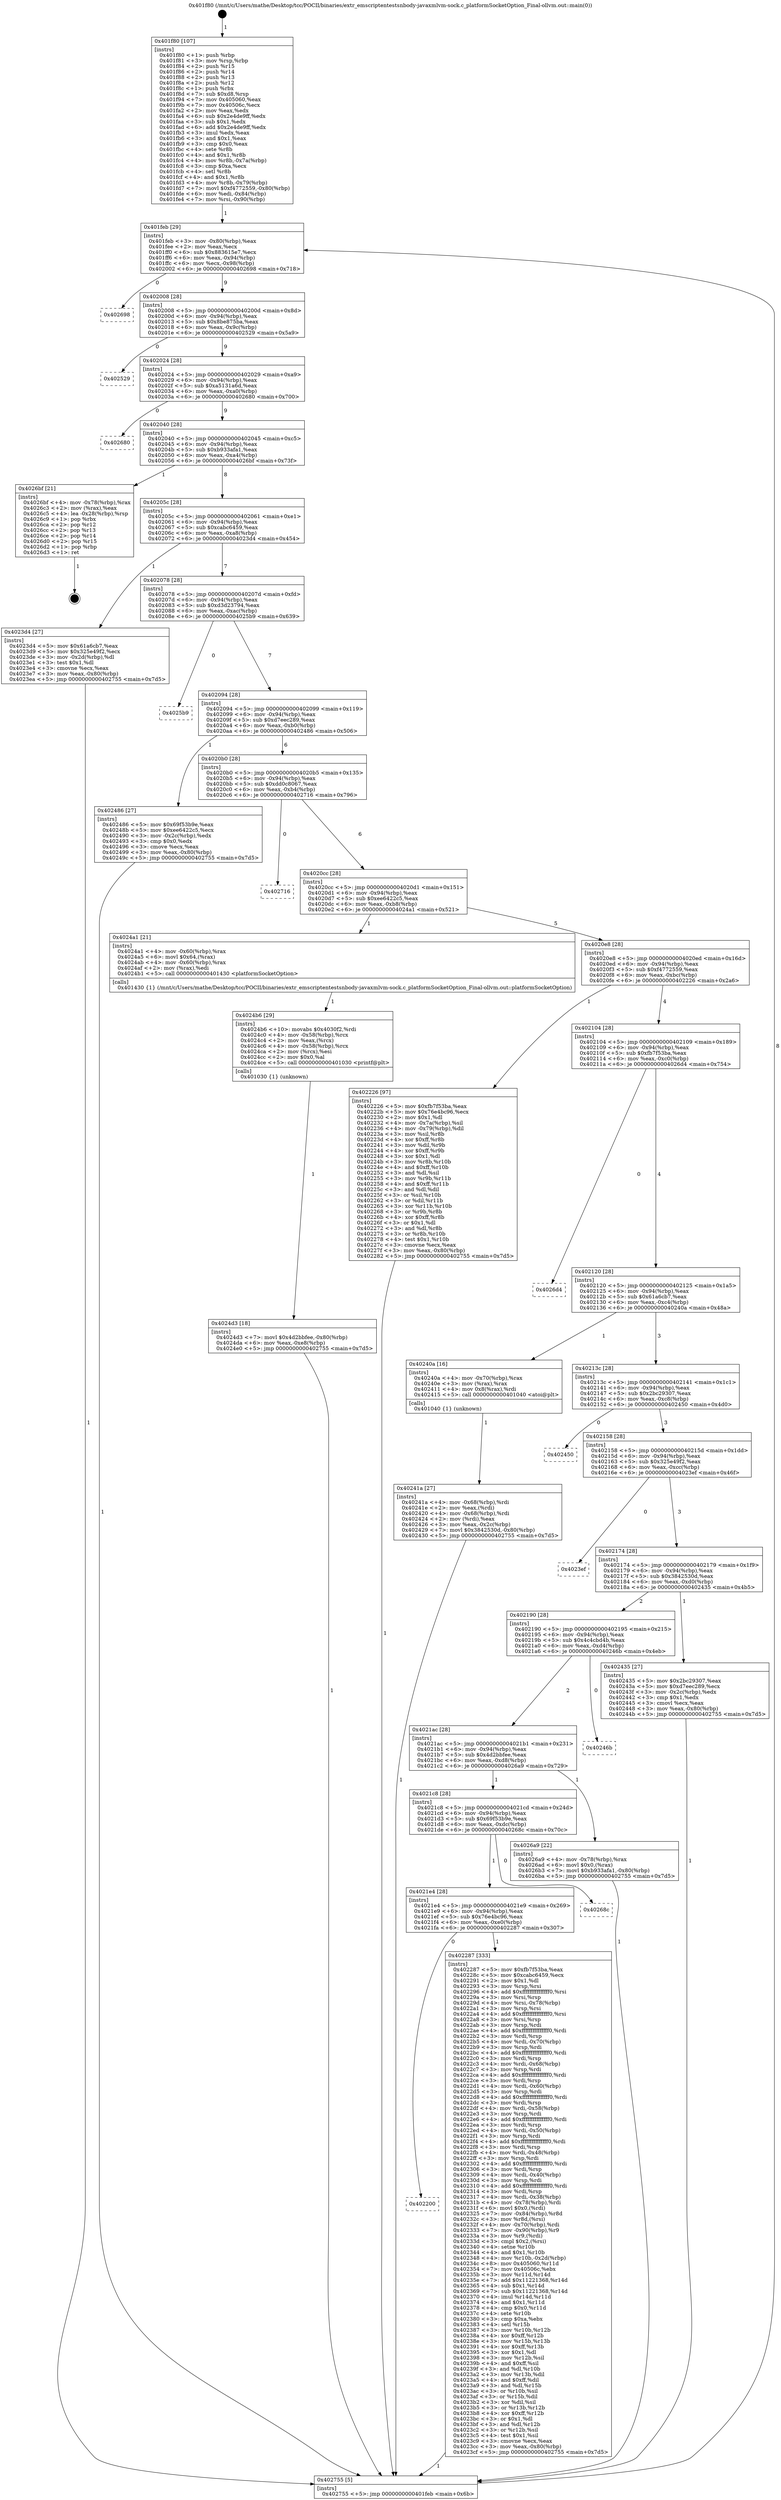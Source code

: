 digraph "0x401f80" {
  label = "0x401f80 (/mnt/c/Users/mathe/Desktop/tcc/POCII/binaries/extr_emscriptentestsnbody-javaxmlvm-sock.c_platformSocketOption_Final-ollvm.out::main(0))"
  labelloc = "t"
  node[shape=record]

  Entry [label="",width=0.3,height=0.3,shape=circle,fillcolor=black,style=filled]
  "0x401feb" [label="{
     0x401feb [29]\l
     | [instrs]\l
     &nbsp;&nbsp;0x401feb \<+3\>: mov -0x80(%rbp),%eax\l
     &nbsp;&nbsp;0x401fee \<+2\>: mov %eax,%ecx\l
     &nbsp;&nbsp;0x401ff0 \<+6\>: sub $0x883615e7,%ecx\l
     &nbsp;&nbsp;0x401ff6 \<+6\>: mov %eax,-0x94(%rbp)\l
     &nbsp;&nbsp;0x401ffc \<+6\>: mov %ecx,-0x98(%rbp)\l
     &nbsp;&nbsp;0x402002 \<+6\>: je 0000000000402698 \<main+0x718\>\l
  }"]
  "0x402698" [label="{
     0x402698\l
  }", style=dashed]
  "0x402008" [label="{
     0x402008 [28]\l
     | [instrs]\l
     &nbsp;&nbsp;0x402008 \<+5\>: jmp 000000000040200d \<main+0x8d\>\l
     &nbsp;&nbsp;0x40200d \<+6\>: mov -0x94(%rbp),%eax\l
     &nbsp;&nbsp;0x402013 \<+5\>: sub $0x8be875ba,%eax\l
     &nbsp;&nbsp;0x402018 \<+6\>: mov %eax,-0x9c(%rbp)\l
     &nbsp;&nbsp;0x40201e \<+6\>: je 0000000000402529 \<main+0x5a9\>\l
  }"]
  Exit [label="",width=0.3,height=0.3,shape=circle,fillcolor=black,style=filled,peripheries=2]
  "0x402529" [label="{
     0x402529\l
  }", style=dashed]
  "0x402024" [label="{
     0x402024 [28]\l
     | [instrs]\l
     &nbsp;&nbsp;0x402024 \<+5\>: jmp 0000000000402029 \<main+0xa9\>\l
     &nbsp;&nbsp;0x402029 \<+6\>: mov -0x94(%rbp),%eax\l
     &nbsp;&nbsp;0x40202f \<+5\>: sub $0xa5131a6d,%eax\l
     &nbsp;&nbsp;0x402034 \<+6\>: mov %eax,-0xa0(%rbp)\l
     &nbsp;&nbsp;0x40203a \<+6\>: je 0000000000402680 \<main+0x700\>\l
  }"]
  "0x4024d3" [label="{
     0x4024d3 [18]\l
     | [instrs]\l
     &nbsp;&nbsp;0x4024d3 \<+7\>: movl $0x4d2bbfee,-0x80(%rbp)\l
     &nbsp;&nbsp;0x4024da \<+6\>: mov %eax,-0xe8(%rbp)\l
     &nbsp;&nbsp;0x4024e0 \<+5\>: jmp 0000000000402755 \<main+0x7d5\>\l
  }"]
  "0x402680" [label="{
     0x402680\l
  }", style=dashed]
  "0x402040" [label="{
     0x402040 [28]\l
     | [instrs]\l
     &nbsp;&nbsp;0x402040 \<+5\>: jmp 0000000000402045 \<main+0xc5\>\l
     &nbsp;&nbsp;0x402045 \<+6\>: mov -0x94(%rbp),%eax\l
     &nbsp;&nbsp;0x40204b \<+5\>: sub $0xb933afa1,%eax\l
     &nbsp;&nbsp;0x402050 \<+6\>: mov %eax,-0xa4(%rbp)\l
     &nbsp;&nbsp;0x402056 \<+6\>: je 00000000004026bf \<main+0x73f\>\l
  }"]
  "0x4024b6" [label="{
     0x4024b6 [29]\l
     | [instrs]\l
     &nbsp;&nbsp;0x4024b6 \<+10\>: movabs $0x4030f2,%rdi\l
     &nbsp;&nbsp;0x4024c0 \<+4\>: mov -0x58(%rbp),%rcx\l
     &nbsp;&nbsp;0x4024c4 \<+2\>: mov %eax,(%rcx)\l
     &nbsp;&nbsp;0x4024c6 \<+4\>: mov -0x58(%rbp),%rcx\l
     &nbsp;&nbsp;0x4024ca \<+2\>: mov (%rcx),%esi\l
     &nbsp;&nbsp;0x4024cc \<+2\>: mov $0x0,%al\l
     &nbsp;&nbsp;0x4024ce \<+5\>: call 0000000000401030 \<printf@plt\>\l
     | [calls]\l
     &nbsp;&nbsp;0x401030 \{1\} (unknown)\l
  }"]
  "0x4026bf" [label="{
     0x4026bf [21]\l
     | [instrs]\l
     &nbsp;&nbsp;0x4026bf \<+4\>: mov -0x78(%rbp),%rax\l
     &nbsp;&nbsp;0x4026c3 \<+2\>: mov (%rax),%eax\l
     &nbsp;&nbsp;0x4026c5 \<+4\>: lea -0x28(%rbp),%rsp\l
     &nbsp;&nbsp;0x4026c9 \<+1\>: pop %rbx\l
     &nbsp;&nbsp;0x4026ca \<+2\>: pop %r12\l
     &nbsp;&nbsp;0x4026cc \<+2\>: pop %r13\l
     &nbsp;&nbsp;0x4026ce \<+2\>: pop %r14\l
     &nbsp;&nbsp;0x4026d0 \<+2\>: pop %r15\l
     &nbsp;&nbsp;0x4026d2 \<+1\>: pop %rbp\l
     &nbsp;&nbsp;0x4026d3 \<+1\>: ret\l
  }"]
  "0x40205c" [label="{
     0x40205c [28]\l
     | [instrs]\l
     &nbsp;&nbsp;0x40205c \<+5\>: jmp 0000000000402061 \<main+0xe1\>\l
     &nbsp;&nbsp;0x402061 \<+6\>: mov -0x94(%rbp),%eax\l
     &nbsp;&nbsp;0x402067 \<+5\>: sub $0xcabc6459,%eax\l
     &nbsp;&nbsp;0x40206c \<+6\>: mov %eax,-0xa8(%rbp)\l
     &nbsp;&nbsp;0x402072 \<+6\>: je 00000000004023d4 \<main+0x454\>\l
  }"]
  "0x40241a" [label="{
     0x40241a [27]\l
     | [instrs]\l
     &nbsp;&nbsp;0x40241a \<+4\>: mov -0x68(%rbp),%rdi\l
     &nbsp;&nbsp;0x40241e \<+2\>: mov %eax,(%rdi)\l
     &nbsp;&nbsp;0x402420 \<+4\>: mov -0x68(%rbp),%rdi\l
     &nbsp;&nbsp;0x402424 \<+2\>: mov (%rdi),%eax\l
     &nbsp;&nbsp;0x402426 \<+3\>: mov %eax,-0x2c(%rbp)\l
     &nbsp;&nbsp;0x402429 \<+7\>: movl $0x3842530d,-0x80(%rbp)\l
     &nbsp;&nbsp;0x402430 \<+5\>: jmp 0000000000402755 \<main+0x7d5\>\l
  }"]
  "0x4023d4" [label="{
     0x4023d4 [27]\l
     | [instrs]\l
     &nbsp;&nbsp;0x4023d4 \<+5\>: mov $0x61a6cb7,%eax\l
     &nbsp;&nbsp;0x4023d9 \<+5\>: mov $0x325e49f2,%ecx\l
     &nbsp;&nbsp;0x4023de \<+3\>: mov -0x2d(%rbp),%dl\l
     &nbsp;&nbsp;0x4023e1 \<+3\>: test $0x1,%dl\l
     &nbsp;&nbsp;0x4023e4 \<+3\>: cmovne %ecx,%eax\l
     &nbsp;&nbsp;0x4023e7 \<+3\>: mov %eax,-0x80(%rbp)\l
     &nbsp;&nbsp;0x4023ea \<+5\>: jmp 0000000000402755 \<main+0x7d5\>\l
  }"]
  "0x402078" [label="{
     0x402078 [28]\l
     | [instrs]\l
     &nbsp;&nbsp;0x402078 \<+5\>: jmp 000000000040207d \<main+0xfd\>\l
     &nbsp;&nbsp;0x40207d \<+6\>: mov -0x94(%rbp),%eax\l
     &nbsp;&nbsp;0x402083 \<+5\>: sub $0xd3d23794,%eax\l
     &nbsp;&nbsp;0x402088 \<+6\>: mov %eax,-0xac(%rbp)\l
     &nbsp;&nbsp;0x40208e \<+6\>: je 00000000004025b9 \<main+0x639\>\l
  }"]
  "0x402200" [label="{
     0x402200\l
  }", style=dashed]
  "0x4025b9" [label="{
     0x4025b9\l
  }", style=dashed]
  "0x402094" [label="{
     0x402094 [28]\l
     | [instrs]\l
     &nbsp;&nbsp;0x402094 \<+5\>: jmp 0000000000402099 \<main+0x119\>\l
     &nbsp;&nbsp;0x402099 \<+6\>: mov -0x94(%rbp),%eax\l
     &nbsp;&nbsp;0x40209f \<+5\>: sub $0xd7eec289,%eax\l
     &nbsp;&nbsp;0x4020a4 \<+6\>: mov %eax,-0xb0(%rbp)\l
     &nbsp;&nbsp;0x4020aa \<+6\>: je 0000000000402486 \<main+0x506\>\l
  }"]
  "0x402287" [label="{
     0x402287 [333]\l
     | [instrs]\l
     &nbsp;&nbsp;0x402287 \<+5\>: mov $0xfb7f53ba,%eax\l
     &nbsp;&nbsp;0x40228c \<+5\>: mov $0xcabc6459,%ecx\l
     &nbsp;&nbsp;0x402291 \<+2\>: mov $0x1,%dl\l
     &nbsp;&nbsp;0x402293 \<+3\>: mov %rsp,%rsi\l
     &nbsp;&nbsp;0x402296 \<+4\>: add $0xfffffffffffffff0,%rsi\l
     &nbsp;&nbsp;0x40229a \<+3\>: mov %rsi,%rsp\l
     &nbsp;&nbsp;0x40229d \<+4\>: mov %rsi,-0x78(%rbp)\l
     &nbsp;&nbsp;0x4022a1 \<+3\>: mov %rsp,%rsi\l
     &nbsp;&nbsp;0x4022a4 \<+4\>: add $0xfffffffffffffff0,%rsi\l
     &nbsp;&nbsp;0x4022a8 \<+3\>: mov %rsi,%rsp\l
     &nbsp;&nbsp;0x4022ab \<+3\>: mov %rsp,%rdi\l
     &nbsp;&nbsp;0x4022ae \<+4\>: add $0xfffffffffffffff0,%rdi\l
     &nbsp;&nbsp;0x4022b2 \<+3\>: mov %rdi,%rsp\l
     &nbsp;&nbsp;0x4022b5 \<+4\>: mov %rdi,-0x70(%rbp)\l
     &nbsp;&nbsp;0x4022b9 \<+3\>: mov %rsp,%rdi\l
     &nbsp;&nbsp;0x4022bc \<+4\>: add $0xfffffffffffffff0,%rdi\l
     &nbsp;&nbsp;0x4022c0 \<+3\>: mov %rdi,%rsp\l
     &nbsp;&nbsp;0x4022c3 \<+4\>: mov %rdi,-0x68(%rbp)\l
     &nbsp;&nbsp;0x4022c7 \<+3\>: mov %rsp,%rdi\l
     &nbsp;&nbsp;0x4022ca \<+4\>: add $0xfffffffffffffff0,%rdi\l
     &nbsp;&nbsp;0x4022ce \<+3\>: mov %rdi,%rsp\l
     &nbsp;&nbsp;0x4022d1 \<+4\>: mov %rdi,-0x60(%rbp)\l
     &nbsp;&nbsp;0x4022d5 \<+3\>: mov %rsp,%rdi\l
     &nbsp;&nbsp;0x4022d8 \<+4\>: add $0xfffffffffffffff0,%rdi\l
     &nbsp;&nbsp;0x4022dc \<+3\>: mov %rdi,%rsp\l
     &nbsp;&nbsp;0x4022df \<+4\>: mov %rdi,-0x58(%rbp)\l
     &nbsp;&nbsp;0x4022e3 \<+3\>: mov %rsp,%rdi\l
     &nbsp;&nbsp;0x4022e6 \<+4\>: add $0xfffffffffffffff0,%rdi\l
     &nbsp;&nbsp;0x4022ea \<+3\>: mov %rdi,%rsp\l
     &nbsp;&nbsp;0x4022ed \<+4\>: mov %rdi,-0x50(%rbp)\l
     &nbsp;&nbsp;0x4022f1 \<+3\>: mov %rsp,%rdi\l
     &nbsp;&nbsp;0x4022f4 \<+4\>: add $0xfffffffffffffff0,%rdi\l
     &nbsp;&nbsp;0x4022f8 \<+3\>: mov %rdi,%rsp\l
     &nbsp;&nbsp;0x4022fb \<+4\>: mov %rdi,-0x48(%rbp)\l
     &nbsp;&nbsp;0x4022ff \<+3\>: mov %rsp,%rdi\l
     &nbsp;&nbsp;0x402302 \<+4\>: add $0xfffffffffffffff0,%rdi\l
     &nbsp;&nbsp;0x402306 \<+3\>: mov %rdi,%rsp\l
     &nbsp;&nbsp;0x402309 \<+4\>: mov %rdi,-0x40(%rbp)\l
     &nbsp;&nbsp;0x40230d \<+3\>: mov %rsp,%rdi\l
     &nbsp;&nbsp;0x402310 \<+4\>: add $0xfffffffffffffff0,%rdi\l
     &nbsp;&nbsp;0x402314 \<+3\>: mov %rdi,%rsp\l
     &nbsp;&nbsp;0x402317 \<+4\>: mov %rdi,-0x38(%rbp)\l
     &nbsp;&nbsp;0x40231b \<+4\>: mov -0x78(%rbp),%rdi\l
     &nbsp;&nbsp;0x40231f \<+6\>: movl $0x0,(%rdi)\l
     &nbsp;&nbsp;0x402325 \<+7\>: mov -0x84(%rbp),%r8d\l
     &nbsp;&nbsp;0x40232c \<+3\>: mov %r8d,(%rsi)\l
     &nbsp;&nbsp;0x40232f \<+4\>: mov -0x70(%rbp),%rdi\l
     &nbsp;&nbsp;0x402333 \<+7\>: mov -0x90(%rbp),%r9\l
     &nbsp;&nbsp;0x40233a \<+3\>: mov %r9,(%rdi)\l
     &nbsp;&nbsp;0x40233d \<+3\>: cmpl $0x2,(%rsi)\l
     &nbsp;&nbsp;0x402340 \<+4\>: setne %r10b\l
     &nbsp;&nbsp;0x402344 \<+4\>: and $0x1,%r10b\l
     &nbsp;&nbsp;0x402348 \<+4\>: mov %r10b,-0x2d(%rbp)\l
     &nbsp;&nbsp;0x40234c \<+8\>: mov 0x405060,%r11d\l
     &nbsp;&nbsp;0x402354 \<+7\>: mov 0x40506c,%ebx\l
     &nbsp;&nbsp;0x40235b \<+3\>: mov %r11d,%r14d\l
     &nbsp;&nbsp;0x40235e \<+7\>: add $0x11221368,%r14d\l
     &nbsp;&nbsp;0x402365 \<+4\>: sub $0x1,%r14d\l
     &nbsp;&nbsp;0x402369 \<+7\>: sub $0x11221368,%r14d\l
     &nbsp;&nbsp;0x402370 \<+4\>: imul %r14d,%r11d\l
     &nbsp;&nbsp;0x402374 \<+4\>: and $0x1,%r11d\l
     &nbsp;&nbsp;0x402378 \<+4\>: cmp $0x0,%r11d\l
     &nbsp;&nbsp;0x40237c \<+4\>: sete %r10b\l
     &nbsp;&nbsp;0x402380 \<+3\>: cmp $0xa,%ebx\l
     &nbsp;&nbsp;0x402383 \<+4\>: setl %r15b\l
     &nbsp;&nbsp;0x402387 \<+3\>: mov %r10b,%r12b\l
     &nbsp;&nbsp;0x40238a \<+4\>: xor $0xff,%r12b\l
     &nbsp;&nbsp;0x40238e \<+3\>: mov %r15b,%r13b\l
     &nbsp;&nbsp;0x402391 \<+4\>: xor $0xff,%r13b\l
     &nbsp;&nbsp;0x402395 \<+3\>: xor $0x1,%dl\l
     &nbsp;&nbsp;0x402398 \<+3\>: mov %r12b,%sil\l
     &nbsp;&nbsp;0x40239b \<+4\>: and $0xff,%sil\l
     &nbsp;&nbsp;0x40239f \<+3\>: and %dl,%r10b\l
     &nbsp;&nbsp;0x4023a2 \<+3\>: mov %r13b,%dil\l
     &nbsp;&nbsp;0x4023a5 \<+4\>: and $0xff,%dil\l
     &nbsp;&nbsp;0x4023a9 \<+3\>: and %dl,%r15b\l
     &nbsp;&nbsp;0x4023ac \<+3\>: or %r10b,%sil\l
     &nbsp;&nbsp;0x4023af \<+3\>: or %r15b,%dil\l
     &nbsp;&nbsp;0x4023b2 \<+3\>: xor %dil,%sil\l
     &nbsp;&nbsp;0x4023b5 \<+3\>: or %r13b,%r12b\l
     &nbsp;&nbsp;0x4023b8 \<+4\>: xor $0xff,%r12b\l
     &nbsp;&nbsp;0x4023bc \<+3\>: or $0x1,%dl\l
     &nbsp;&nbsp;0x4023bf \<+3\>: and %dl,%r12b\l
     &nbsp;&nbsp;0x4023c2 \<+3\>: or %r12b,%sil\l
     &nbsp;&nbsp;0x4023c5 \<+4\>: test $0x1,%sil\l
     &nbsp;&nbsp;0x4023c9 \<+3\>: cmovne %ecx,%eax\l
     &nbsp;&nbsp;0x4023cc \<+3\>: mov %eax,-0x80(%rbp)\l
     &nbsp;&nbsp;0x4023cf \<+5\>: jmp 0000000000402755 \<main+0x7d5\>\l
  }"]
  "0x402486" [label="{
     0x402486 [27]\l
     | [instrs]\l
     &nbsp;&nbsp;0x402486 \<+5\>: mov $0x69f53b9e,%eax\l
     &nbsp;&nbsp;0x40248b \<+5\>: mov $0xee6422c5,%ecx\l
     &nbsp;&nbsp;0x402490 \<+3\>: mov -0x2c(%rbp),%edx\l
     &nbsp;&nbsp;0x402493 \<+3\>: cmp $0x0,%edx\l
     &nbsp;&nbsp;0x402496 \<+3\>: cmove %ecx,%eax\l
     &nbsp;&nbsp;0x402499 \<+3\>: mov %eax,-0x80(%rbp)\l
     &nbsp;&nbsp;0x40249c \<+5\>: jmp 0000000000402755 \<main+0x7d5\>\l
  }"]
  "0x4020b0" [label="{
     0x4020b0 [28]\l
     | [instrs]\l
     &nbsp;&nbsp;0x4020b0 \<+5\>: jmp 00000000004020b5 \<main+0x135\>\l
     &nbsp;&nbsp;0x4020b5 \<+6\>: mov -0x94(%rbp),%eax\l
     &nbsp;&nbsp;0x4020bb \<+5\>: sub $0xdd0c8067,%eax\l
     &nbsp;&nbsp;0x4020c0 \<+6\>: mov %eax,-0xb4(%rbp)\l
     &nbsp;&nbsp;0x4020c6 \<+6\>: je 0000000000402716 \<main+0x796\>\l
  }"]
  "0x4021e4" [label="{
     0x4021e4 [28]\l
     | [instrs]\l
     &nbsp;&nbsp;0x4021e4 \<+5\>: jmp 00000000004021e9 \<main+0x269\>\l
     &nbsp;&nbsp;0x4021e9 \<+6\>: mov -0x94(%rbp),%eax\l
     &nbsp;&nbsp;0x4021ef \<+5\>: sub $0x76e4bc96,%eax\l
     &nbsp;&nbsp;0x4021f4 \<+6\>: mov %eax,-0xe0(%rbp)\l
     &nbsp;&nbsp;0x4021fa \<+6\>: je 0000000000402287 \<main+0x307\>\l
  }"]
  "0x402716" [label="{
     0x402716\l
  }", style=dashed]
  "0x4020cc" [label="{
     0x4020cc [28]\l
     | [instrs]\l
     &nbsp;&nbsp;0x4020cc \<+5\>: jmp 00000000004020d1 \<main+0x151\>\l
     &nbsp;&nbsp;0x4020d1 \<+6\>: mov -0x94(%rbp),%eax\l
     &nbsp;&nbsp;0x4020d7 \<+5\>: sub $0xee6422c5,%eax\l
     &nbsp;&nbsp;0x4020dc \<+6\>: mov %eax,-0xb8(%rbp)\l
     &nbsp;&nbsp;0x4020e2 \<+6\>: je 00000000004024a1 \<main+0x521\>\l
  }"]
  "0x40268c" [label="{
     0x40268c\l
  }", style=dashed]
  "0x4024a1" [label="{
     0x4024a1 [21]\l
     | [instrs]\l
     &nbsp;&nbsp;0x4024a1 \<+4\>: mov -0x60(%rbp),%rax\l
     &nbsp;&nbsp;0x4024a5 \<+6\>: movl $0x64,(%rax)\l
     &nbsp;&nbsp;0x4024ab \<+4\>: mov -0x60(%rbp),%rax\l
     &nbsp;&nbsp;0x4024af \<+2\>: mov (%rax),%edi\l
     &nbsp;&nbsp;0x4024b1 \<+5\>: call 0000000000401430 \<platformSocketOption\>\l
     | [calls]\l
     &nbsp;&nbsp;0x401430 \{1\} (/mnt/c/Users/mathe/Desktop/tcc/POCII/binaries/extr_emscriptentestsnbody-javaxmlvm-sock.c_platformSocketOption_Final-ollvm.out::platformSocketOption)\l
  }"]
  "0x4020e8" [label="{
     0x4020e8 [28]\l
     | [instrs]\l
     &nbsp;&nbsp;0x4020e8 \<+5\>: jmp 00000000004020ed \<main+0x16d\>\l
     &nbsp;&nbsp;0x4020ed \<+6\>: mov -0x94(%rbp),%eax\l
     &nbsp;&nbsp;0x4020f3 \<+5\>: sub $0xf4772559,%eax\l
     &nbsp;&nbsp;0x4020f8 \<+6\>: mov %eax,-0xbc(%rbp)\l
     &nbsp;&nbsp;0x4020fe \<+6\>: je 0000000000402226 \<main+0x2a6\>\l
  }"]
  "0x4021c8" [label="{
     0x4021c8 [28]\l
     | [instrs]\l
     &nbsp;&nbsp;0x4021c8 \<+5\>: jmp 00000000004021cd \<main+0x24d\>\l
     &nbsp;&nbsp;0x4021cd \<+6\>: mov -0x94(%rbp),%eax\l
     &nbsp;&nbsp;0x4021d3 \<+5\>: sub $0x69f53b9e,%eax\l
     &nbsp;&nbsp;0x4021d8 \<+6\>: mov %eax,-0xdc(%rbp)\l
     &nbsp;&nbsp;0x4021de \<+6\>: je 000000000040268c \<main+0x70c\>\l
  }"]
  "0x402226" [label="{
     0x402226 [97]\l
     | [instrs]\l
     &nbsp;&nbsp;0x402226 \<+5\>: mov $0xfb7f53ba,%eax\l
     &nbsp;&nbsp;0x40222b \<+5\>: mov $0x76e4bc96,%ecx\l
     &nbsp;&nbsp;0x402230 \<+2\>: mov $0x1,%dl\l
     &nbsp;&nbsp;0x402232 \<+4\>: mov -0x7a(%rbp),%sil\l
     &nbsp;&nbsp;0x402236 \<+4\>: mov -0x79(%rbp),%dil\l
     &nbsp;&nbsp;0x40223a \<+3\>: mov %sil,%r8b\l
     &nbsp;&nbsp;0x40223d \<+4\>: xor $0xff,%r8b\l
     &nbsp;&nbsp;0x402241 \<+3\>: mov %dil,%r9b\l
     &nbsp;&nbsp;0x402244 \<+4\>: xor $0xff,%r9b\l
     &nbsp;&nbsp;0x402248 \<+3\>: xor $0x1,%dl\l
     &nbsp;&nbsp;0x40224b \<+3\>: mov %r8b,%r10b\l
     &nbsp;&nbsp;0x40224e \<+4\>: and $0xff,%r10b\l
     &nbsp;&nbsp;0x402252 \<+3\>: and %dl,%sil\l
     &nbsp;&nbsp;0x402255 \<+3\>: mov %r9b,%r11b\l
     &nbsp;&nbsp;0x402258 \<+4\>: and $0xff,%r11b\l
     &nbsp;&nbsp;0x40225c \<+3\>: and %dl,%dil\l
     &nbsp;&nbsp;0x40225f \<+3\>: or %sil,%r10b\l
     &nbsp;&nbsp;0x402262 \<+3\>: or %dil,%r11b\l
     &nbsp;&nbsp;0x402265 \<+3\>: xor %r11b,%r10b\l
     &nbsp;&nbsp;0x402268 \<+3\>: or %r9b,%r8b\l
     &nbsp;&nbsp;0x40226b \<+4\>: xor $0xff,%r8b\l
     &nbsp;&nbsp;0x40226f \<+3\>: or $0x1,%dl\l
     &nbsp;&nbsp;0x402272 \<+3\>: and %dl,%r8b\l
     &nbsp;&nbsp;0x402275 \<+3\>: or %r8b,%r10b\l
     &nbsp;&nbsp;0x402278 \<+4\>: test $0x1,%r10b\l
     &nbsp;&nbsp;0x40227c \<+3\>: cmovne %ecx,%eax\l
     &nbsp;&nbsp;0x40227f \<+3\>: mov %eax,-0x80(%rbp)\l
     &nbsp;&nbsp;0x402282 \<+5\>: jmp 0000000000402755 \<main+0x7d5\>\l
  }"]
  "0x402104" [label="{
     0x402104 [28]\l
     | [instrs]\l
     &nbsp;&nbsp;0x402104 \<+5\>: jmp 0000000000402109 \<main+0x189\>\l
     &nbsp;&nbsp;0x402109 \<+6\>: mov -0x94(%rbp),%eax\l
     &nbsp;&nbsp;0x40210f \<+5\>: sub $0xfb7f53ba,%eax\l
     &nbsp;&nbsp;0x402114 \<+6\>: mov %eax,-0xc0(%rbp)\l
     &nbsp;&nbsp;0x40211a \<+6\>: je 00000000004026d4 \<main+0x754\>\l
  }"]
  "0x402755" [label="{
     0x402755 [5]\l
     | [instrs]\l
     &nbsp;&nbsp;0x402755 \<+5\>: jmp 0000000000401feb \<main+0x6b\>\l
  }"]
  "0x401f80" [label="{
     0x401f80 [107]\l
     | [instrs]\l
     &nbsp;&nbsp;0x401f80 \<+1\>: push %rbp\l
     &nbsp;&nbsp;0x401f81 \<+3\>: mov %rsp,%rbp\l
     &nbsp;&nbsp;0x401f84 \<+2\>: push %r15\l
     &nbsp;&nbsp;0x401f86 \<+2\>: push %r14\l
     &nbsp;&nbsp;0x401f88 \<+2\>: push %r13\l
     &nbsp;&nbsp;0x401f8a \<+2\>: push %r12\l
     &nbsp;&nbsp;0x401f8c \<+1\>: push %rbx\l
     &nbsp;&nbsp;0x401f8d \<+7\>: sub $0xd8,%rsp\l
     &nbsp;&nbsp;0x401f94 \<+7\>: mov 0x405060,%eax\l
     &nbsp;&nbsp;0x401f9b \<+7\>: mov 0x40506c,%ecx\l
     &nbsp;&nbsp;0x401fa2 \<+2\>: mov %eax,%edx\l
     &nbsp;&nbsp;0x401fa4 \<+6\>: sub $0x2e4de9ff,%edx\l
     &nbsp;&nbsp;0x401faa \<+3\>: sub $0x1,%edx\l
     &nbsp;&nbsp;0x401fad \<+6\>: add $0x2e4de9ff,%edx\l
     &nbsp;&nbsp;0x401fb3 \<+3\>: imul %edx,%eax\l
     &nbsp;&nbsp;0x401fb6 \<+3\>: and $0x1,%eax\l
     &nbsp;&nbsp;0x401fb9 \<+3\>: cmp $0x0,%eax\l
     &nbsp;&nbsp;0x401fbc \<+4\>: sete %r8b\l
     &nbsp;&nbsp;0x401fc0 \<+4\>: and $0x1,%r8b\l
     &nbsp;&nbsp;0x401fc4 \<+4\>: mov %r8b,-0x7a(%rbp)\l
     &nbsp;&nbsp;0x401fc8 \<+3\>: cmp $0xa,%ecx\l
     &nbsp;&nbsp;0x401fcb \<+4\>: setl %r8b\l
     &nbsp;&nbsp;0x401fcf \<+4\>: and $0x1,%r8b\l
     &nbsp;&nbsp;0x401fd3 \<+4\>: mov %r8b,-0x79(%rbp)\l
     &nbsp;&nbsp;0x401fd7 \<+7\>: movl $0xf4772559,-0x80(%rbp)\l
     &nbsp;&nbsp;0x401fde \<+6\>: mov %edi,-0x84(%rbp)\l
     &nbsp;&nbsp;0x401fe4 \<+7\>: mov %rsi,-0x90(%rbp)\l
  }"]
  "0x4026a9" [label="{
     0x4026a9 [22]\l
     | [instrs]\l
     &nbsp;&nbsp;0x4026a9 \<+4\>: mov -0x78(%rbp),%rax\l
     &nbsp;&nbsp;0x4026ad \<+6\>: movl $0x0,(%rax)\l
     &nbsp;&nbsp;0x4026b3 \<+7\>: movl $0xb933afa1,-0x80(%rbp)\l
     &nbsp;&nbsp;0x4026ba \<+5\>: jmp 0000000000402755 \<main+0x7d5\>\l
  }"]
  "0x4026d4" [label="{
     0x4026d4\l
  }", style=dashed]
  "0x402120" [label="{
     0x402120 [28]\l
     | [instrs]\l
     &nbsp;&nbsp;0x402120 \<+5\>: jmp 0000000000402125 \<main+0x1a5\>\l
     &nbsp;&nbsp;0x402125 \<+6\>: mov -0x94(%rbp),%eax\l
     &nbsp;&nbsp;0x40212b \<+5\>: sub $0x61a6cb7,%eax\l
     &nbsp;&nbsp;0x402130 \<+6\>: mov %eax,-0xc4(%rbp)\l
     &nbsp;&nbsp;0x402136 \<+6\>: je 000000000040240a \<main+0x48a\>\l
  }"]
  "0x4021ac" [label="{
     0x4021ac [28]\l
     | [instrs]\l
     &nbsp;&nbsp;0x4021ac \<+5\>: jmp 00000000004021b1 \<main+0x231\>\l
     &nbsp;&nbsp;0x4021b1 \<+6\>: mov -0x94(%rbp),%eax\l
     &nbsp;&nbsp;0x4021b7 \<+5\>: sub $0x4d2bbfee,%eax\l
     &nbsp;&nbsp;0x4021bc \<+6\>: mov %eax,-0xd8(%rbp)\l
     &nbsp;&nbsp;0x4021c2 \<+6\>: je 00000000004026a9 \<main+0x729\>\l
  }"]
  "0x40240a" [label="{
     0x40240a [16]\l
     | [instrs]\l
     &nbsp;&nbsp;0x40240a \<+4\>: mov -0x70(%rbp),%rax\l
     &nbsp;&nbsp;0x40240e \<+3\>: mov (%rax),%rax\l
     &nbsp;&nbsp;0x402411 \<+4\>: mov 0x8(%rax),%rdi\l
     &nbsp;&nbsp;0x402415 \<+5\>: call 0000000000401040 \<atoi@plt\>\l
     | [calls]\l
     &nbsp;&nbsp;0x401040 \{1\} (unknown)\l
  }"]
  "0x40213c" [label="{
     0x40213c [28]\l
     | [instrs]\l
     &nbsp;&nbsp;0x40213c \<+5\>: jmp 0000000000402141 \<main+0x1c1\>\l
     &nbsp;&nbsp;0x402141 \<+6\>: mov -0x94(%rbp),%eax\l
     &nbsp;&nbsp;0x402147 \<+5\>: sub $0x2bc29307,%eax\l
     &nbsp;&nbsp;0x40214c \<+6\>: mov %eax,-0xc8(%rbp)\l
     &nbsp;&nbsp;0x402152 \<+6\>: je 0000000000402450 \<main+0x4d0\>\l
  }"]
  "0x40246b" [label="{
     0x40246b\l
  }", style=dashed]
  "0x402450" [label="{
     0x402450\l
  }", style=dashed]
  "0x402158" [label="{
     0x402158 [28]\l
     | [instrs]\l
     &nbsp;&nbsp;0x402158 \<+5\>: jmp 000000000040215d \<main+0x1dd\>\l
     &nbsp;&nbsp;0x40215d \<+6\>: mov -0x94(%rbp),%eax\l
     &nbsp;&nbsp;0x402163 \<+5\>: sub $0x325e49f2,%eax\l
     &nbsp;&nbsp;0x402168 \<+6\>: mov %eax,-0xcc(%rbp)\l
     &nbsp;&nbsp;0x40216e \<+6\>: je 00000000004023ef \<main+0x46f\>\l
  }"]
  "0x402190" [label="{
     0x402190 [28]\l
     | [instrs]\l
     &nbsp;&nbsp;0x402190 \<+5\>: jmp 0000000000402195 \<main+0x215\>\l
     &nbsp;&nbsp;0x402195 \<+6\>: mov -0x94(%rbp),%eax\l
     &nbsp;&nbsp;0x40219b \<+5\>: sub $0x4c4cbd4b,%eax\l
     &nbsp;&nbsp;0x4021a0 \<+6\>: mov %eax,-0xd4(%rbp)\l
     &nbsp;&nbsp;0x4021a6 \<+6\>: je 000000000040246b \<main+0x4eb\>\l
  }"]
  "0x4023ef" [label="{
     0x4023ef\l
  }", style=dashed]
  "0x402174" [label="{
     0x402174 [28]\l
     | [instrs]\l
     &nbsp;&nbsp;0x402174 \<+5\>: jmp 0000000000402179 \<main+0x1f9\>\l
     &nbsp;&nbsp;0x402179 \<+6\>: mov -0x94(%rbp),%eax\l
     &nbsp;&nbsp;0x40217f \<+5\>: sub $0x3842530d,%eax\l
     &nbsp;&nbsp;0x402184 \<+6\>: mov %eax,-0xd0(%rbp)\l
     &nbsp;&nbsp;0x40218a \<+6\>: je 0000000000402435 \<main+0x4b5\>\l
  }"]
  "0x402435" [label="{
     0x402435 [27]\l
     | [instrs]\l
     &nbsp;&nbsp;0x402435 \<+5\>: mov $0x2bc29307,%eax\l
     &nbsp;&nbsp;0x40243a \<+5\>: mov $0xd7eec289,%ecx\l
     &nbsp;&nbsp;0x40243f \<+3\>: mov -0x2c(%rbp),%edx\l
     &nbsp;&nbsp;0x402442 \<+3\>: cmp $0x1,%edx\l
     &nbsp;&nbsp;0x402445 \<+3\>: cmovl %ecx,%eax\l
     &nbsp;&nbsp;0x402448 \<+3\>: mov %eax,-0x80(%rbp)\l
     &nbsp;&nbsp;0x40244b \<+5\>: jmp 0000000000402755 \<main+0x7d5\>\l
  }"]
  Entry -> "0x401f80" [label=" 1"]
  "0x401feb" -> "0x402698" [label=" 0"]
  "0x401feb" -> "0x402008" [label=" 9"]
  "0x4026bf" -> Exit [label=" 1"]
  "0x402008" -> "0x402529" [label=" 0"]
  "0x402008" -> "0x402024" [label=" 9"]
  "0x4026a9" -> "0x402755" [label=" 1"]
  "0x402024" -> "0x402680" [label=" 0"]
  "0x402024" -> "0x402040" [label=" 9"]
  "0x4024d3" -> "0x402755" [label=" 1"]
  "0x402040" -> "0x4026bf" [label=" 1"]
  "0x402040" -> "0x40205c" [label=" 8"]
  "0x4024b6" -> "0x4024d3" [label=" 1"]
  "0x40205c" -> "0x4023d4" [label=" 1"]
  "0x40205c" -> "0x402078" [label=" 7"]
  "0x4024a1" -> "0x4024b6" [label=" 1"]
  "0x402078" -> "0x4025b9" [label=" 0"]
  "0x402078" -> "0x402094" [label=" 7"]
  "0x402435" -> "0x402755" [label=" 1"]
  "0x402094" -> "0x402486" [label=" 1"]
  "0x402094" -> "0x4020b0" [label=" 6"]
  "0x40241a" -> "0x402755" [label=" 1"]
  "0x4020b0" -> "0x402716" [label=" 0"]
  "0x4020b0" -> "0x4020cc" [label=" 6"]
  "0x4023d4" -> "0x402755" [label=" 1"]
  "0x4020cc" -> "0x4024a1" [label=" 1"]
  "0x4020cc" -> "0x4020e8" [label=" 5"]
  "0x402287" -> "0x402755" [label=" 1"]
  "0x4020e8" -> "0x402226" [label=" 1"]
  "0x4020e8" -> "0x402104" [label=" 4"]
  "0x402226" -> "0x402755" [label=" 1"]
  "0x401f80" -> "0x401feb" [label=" 1"]
  "0x402755" -> "0x401feb" [label=" 8"]
  "0x4021e4" -> "0x402200" [label=" 0"]
  "0x402104" -> "0x4026d4" [label=" 0"]
  "0x402104" -> "0x402120" [label=" 4"]
  "0x4021e4" -> "0x402287" [label=" 1"]
  "0x402120" -> "0x40240a" [label=" 1"]
  "0x402120" -> "0x40213c" [label=" 3"]
  "0x4021c8" -> "0x4021e4" [label=" 1"]
  "0x40213c" -> "0x402450" [label=" 0"]
  "0x40213c" -> "0x402158" [label=" 3"]
  "0x4021c8" -> "0x40268c" [label=" 0"]
  "0x402158" -> "0x4023ef" [label=" 0"]
  "0x402158" -> "0x402174" [label=" 3"]
  "0x4021ac" -> "0x4021c8" [label=" 1"]
  "0x402174" -> "0x402435" [label=" 1"]
  "0x402174" -> "0x402190" [label=" 2"]
  "0x402486" -> "0x402755" [label=" 1"]
  "0x402190" -> "0x40246b" [label=" 0"]
  "0x402190" -> "0x4021ac" [label=" 2"]
  "0x40240a" -> "0x40241a" [label=" 1"]
  "0x4021ac" -> "0x4026a9" [label=" 1"]
}
